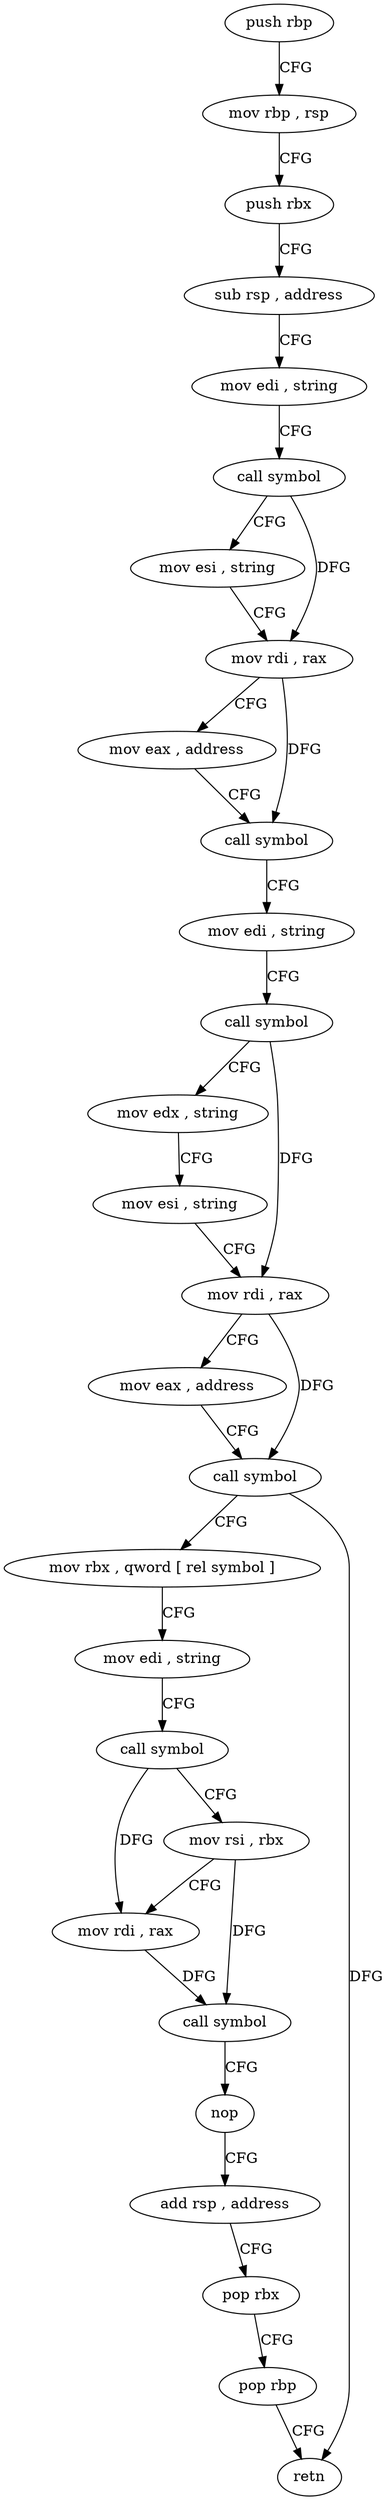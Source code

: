 digraph "func" {
"4216021" [label = "push rbp" ]
"4216022" [label = "mov rbp , rsp" ]
"4216025" [label = "push rbx" ]
"4216026" [label = "sub rsp , address" ]
"4216030" [label = "mov edi , string" ]
"4216035" [label = "call symbol" ]
"4216040" [label = "mov esi , string" ]
"4216045" [label = "mov rdi , rax" ]
"4216048" [label = "mov eax , address" ]
"4216053" [label = "call symbol" ]
"4216058" [label = "mov edi , string" ]
"4216063" [label = "call symbol" ]
"4216068" [label = "mov edx , string" ]
"4216073" [label = "mov esi , string" ]
"4216078" [label = "mov rdi , rax" ]
"4216081" [label = "mov eax , address" ]
"4216086" [label = "call symbol" ]
"4216091" [label = "mov rbx , qword [ rel symbol ]" ]
"4216098" [label = "mov edi , string" ]
"4216103" [label = "call symbol" ]
"4216108" [label = "mov rsi , rbx" ]
"4216111" [label = "mov rdi , rax" ]
"4216114" [label = "call symbol" ]
"4216119" [label = "nop" ]
"4216120" [label = "add rsp , address" ]
"4216124" [label = "pop rbx" ]
"4216125" [label = "pop rbp" ]
"4216126" [label = "retn" ]
"4216021" -> "4216022" [ label = "CFG" ]
"4216022" -> "4216025" [ label = "CFG" ]
"4216025" -> "4216026" [ label = "CFG" ]
"4216026" -> "4216030" [ label = "CFG" ]
"4216030" -> "4216035" [ label = "CFG" ]
"4216035" -> "4216040" [ label = "CFG" ]
"4216035" -> "4216045" [ label = "DFG" ]
"4216040" -> "4216045" [ label = "CFG" ]
"4216045" -> "4216048" [ label = "CFG" ]
"4216045" -> "4216053" [ label = "DFG" ]
"4216048" -> "4216053" [ label = "CFG" ]
"4216053" -> "4216058" [ label = "CFG" ]
"4216058" -> "4216063" [ label = "CFG" ]
"4216063" -> "4216068" [ label = "CFG" ]
"4216063" -> "4216078" [ label = "DFG" ]
"4216068" -> "4216073" [ label = "CFG" ]
"4216073" -> "4216078" [ label = "CFG" ]
"4216078" -> "4216081" [ label = "CFG" ]
"4216078" -> "4216086" [ label = "DFG" ]
"4216081" -> "4216086" [ label = "CFG" ]
"4216086" -> "4216091" [ label = "CFG" ]
"4216086" -> "4216126" [ label = "DFG" ]
"4216091" -> "4216098" [ label = "CFG" ]
"4216098" -> "4216103" [ label = "CFG" ]
"4216103" -> "4216108" [ label = "CFG" ]
"4216103" -> "4216111" [ label = "DFG" ]
"4216108" -> "4216111" [ label = "CFG" ]
"4216108" -> "4216114" [ label = "DFG" ]
"4216111" -> "4216114" [ label = "DFG" ]
"4216114" -> "4216119" [ label = "CFG" ]
"4216119" -> "4216120" [ label = "CFG" ]
"4216120" -> "4216124" [ label = "CFG" ]
"4216124" -> "4216125" [ label = "CFG" ]
"4216125" -> "4216126" [ label = "CFG" ]
}
